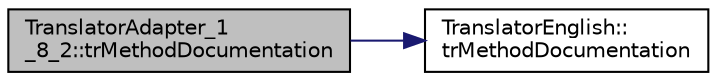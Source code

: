 digraph "TranslatorAdapter_1_8_2::trMethodDocumentation"
{
 // LATEX_PDF_SIZE
  edge [fontname="Helvetica",fontsize="10",labelfontname="Helvetica",labelfontsize="10"];
  node [fontname="Helvetica",fontsize="10",shape=record];
  rankdir="LR";
  Node1 [label="TranslatorAdapter_1\l_8_2::trMethodDocumentation",height=0.2,width=0.4,color="black", fillcolor="grey75", style="filled", fontcolor="black",tooltip=" "];
  Node1 -> Node2 [color="midnightblue",fontsize="10",style="solid",fontname="Helvetica"];
  Node2 [label="TranslatorEnglish::\ltrMethodDocumentation",height=0.2,width=0.4,color="black", fillcolor="white", style="filled",URL="$classTranslatorEnglish.html#a795a1da3c238b58c6d13371e2a044612",tooltip=" "];
}
